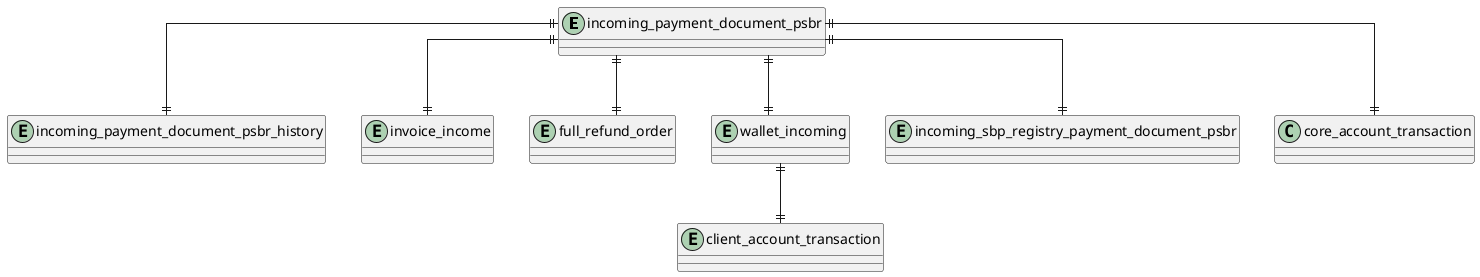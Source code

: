 @startuml
'https://plantuml.com/use-case-diagram
skinparam linetype ortho

entity "incoming_payment_document_psbr"
entity "incoming_payment_document_psbr_history"
entity invoice_income
entity full_refund_order
entity wallet_incoming
entity incoming_sbp_registry_payment_document_psbr
entity client_account_transaction

incoming_payment_document_psbr ||--|| core_account_transaction
incoming_payment_document_psbr ||--|| wallet_incoming
incoming_payment_document_psbr ||--|| full_refund_order
incoming_payment_document_psbr ||--|| invoice_income
incoming_payment_document_psbr ||--|| incoming_payment_document_psbr_history
incoming_payment_document_psbr ||--|| incoming_sbp_registry_payment_document_psbr
wallet_incoming||--||client_account_transaction

@enduml

,